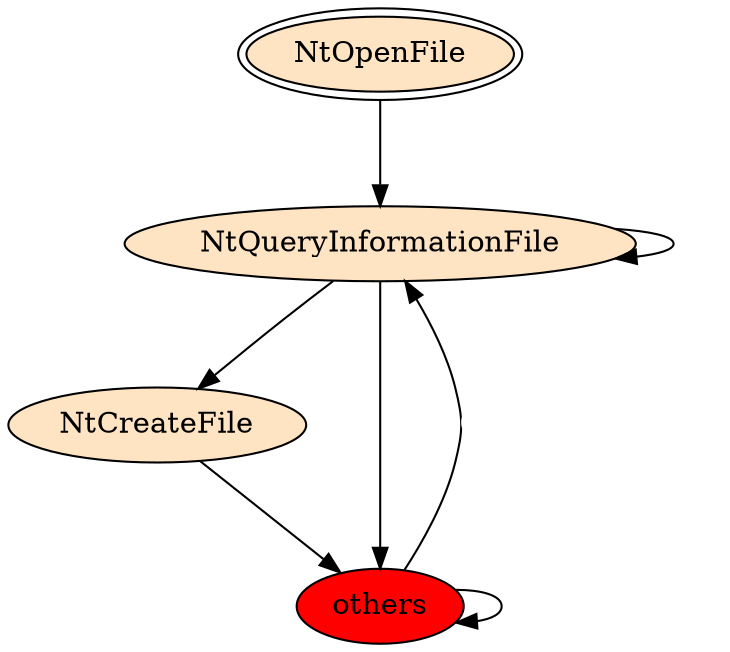digraph "./REPORTS/6760/API_PER_CATEGORY/CreateDirectoryEx.exe_2344_Files and I_O (Local file system)_API_per_Category_Transition_Matrix" {
	NtOpenFile [label=NtOpenFile fillcolor=bisque peripheries=2 style=filled]
	NtQueryInformationFile [label=NtQueryInformationFile fillcolor=bisque style=filled]
	NtOpenFile -> NtQueryInformationFile [label=1.0 fontcolor=white]
	NtQueryInformationFile -> NtQueryInformationFile [label=0.5 fontcolor=white]
	NtCreateFile [label=NtCreateFile fillcolor=bisque style=filled]
	NtQueryInformationFile -> NtCreateFile [label=0.25 fontcolor=white]
	others [label=others fillcolor=red style=filled]
	NtQueryInformationFile -> others [label=0.25 fontcolor=white]
	NtCreateFile -> others [label=1.0 fontcolor=white]
	others -> NtQueryInformationFile [label=0.0141 fontcolor=white]
	others -> others [label=0.9859 fontcolor=white]
}
